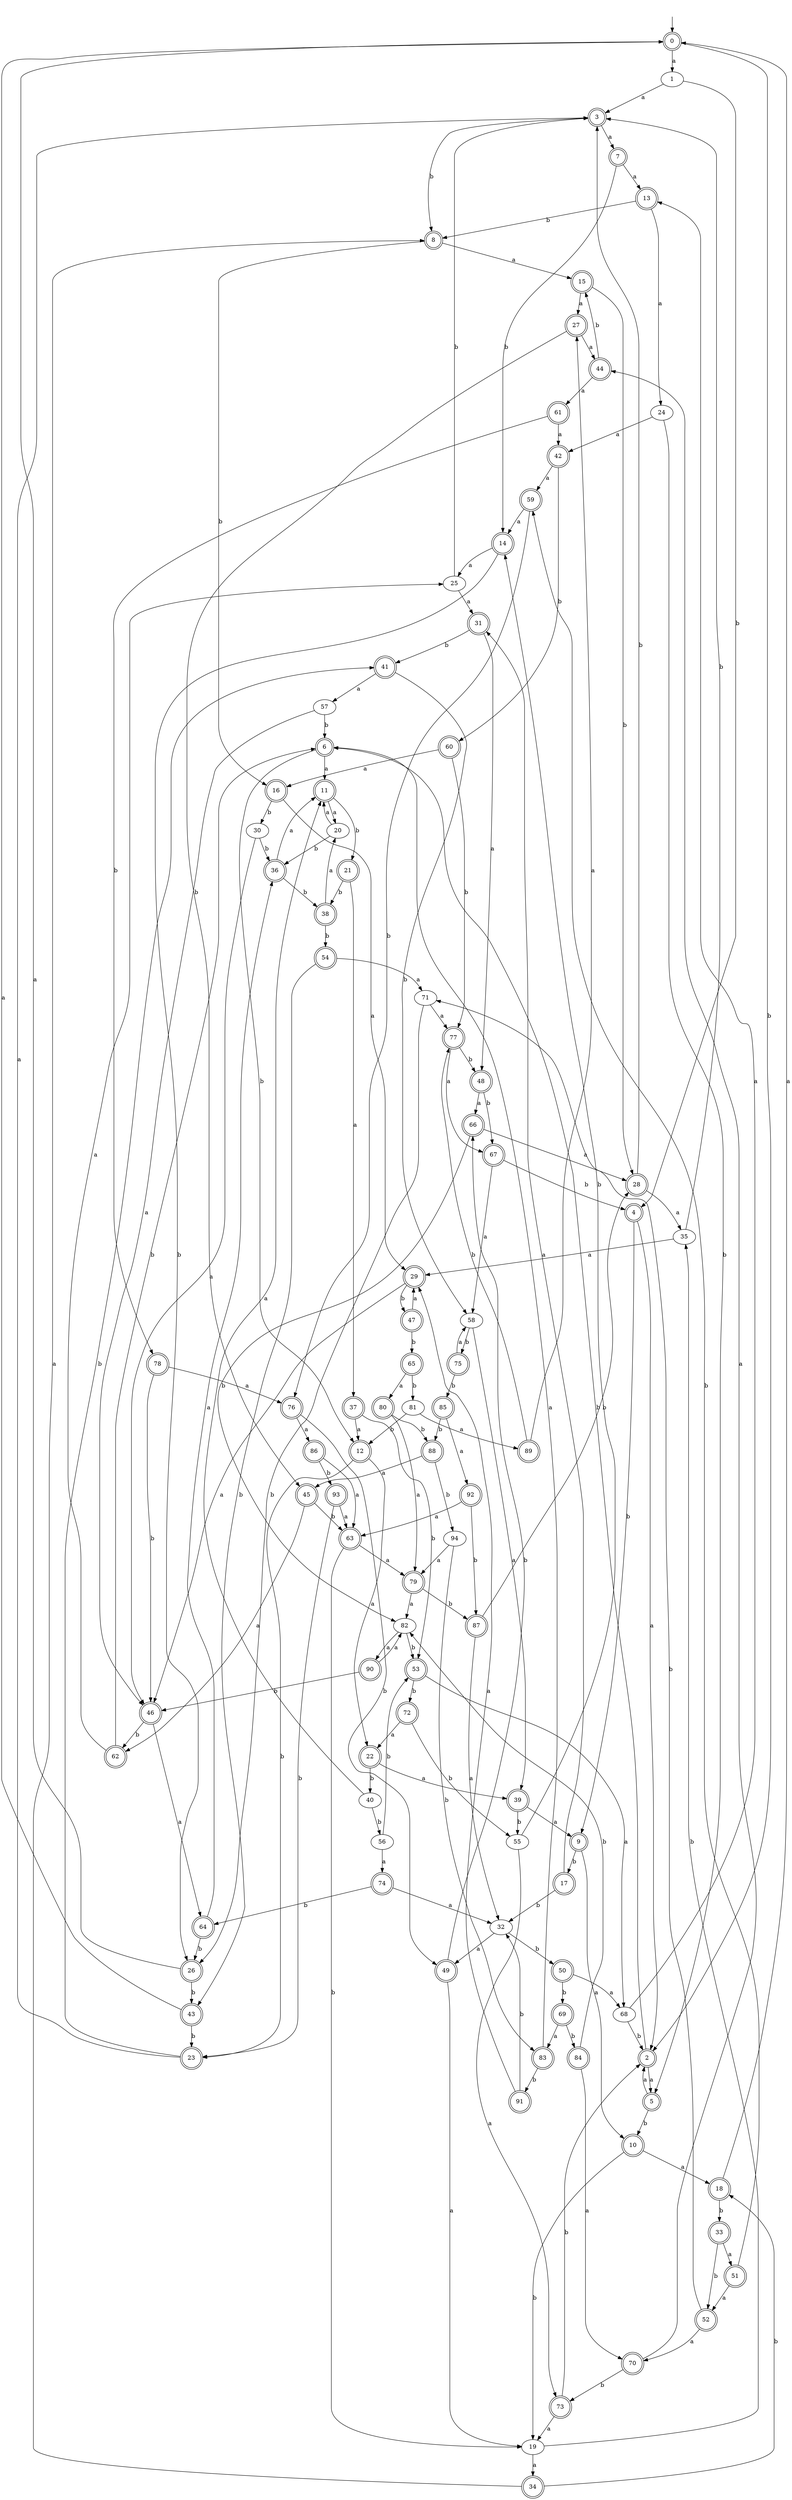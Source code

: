 digraph RandomDFA {
  __start0 [label="", shape=none];
  __start0 -> 0 [label=""];
  0 [shape=circle] [shape=doublecircle]
  0 -> 1 [label="a"]
  0 -> 2 [label="b"]
  1
  1 -> 3 [label="a"]
  1 -> 4 [label="b"]
  2 [shape=doublecircle]
  2 -> 5 [label="a"]
  2 -> 6 [label="b"]
  3 [shape=doublecircle]
  3 -> 7 [label="a"]
  3 -> 8 [label="b"]
  4 [shape=doublecircle]
  4 -> 2 [label="a"]
  4 -> 9 [label="b"]
  5 [shape=doublecircle]
  5 -> 2 [label="a"]
  5 -> 10 [label="b"]
  6 [shape=doublecircle]
  6 -> 11 [label="a"]
  6 -> 12 [label="b"]
  7 [shape=doublecircle]
  7 -> 13 [label="a"]
  7 -> 14 [label="b"]
  8 [shape=doublecircle]
  8 -> 15 [label="a"]
  8 -> 16 [label="b"]
  9 [shape=doublecircle]
  9 -> 10 [label="a"]
  9 -> 17 [label="b"]
  10 [shape=doublecircle]
  10 -> 18 [label="a"]
  10 -> 19 [label="b"]
  11 [shape=doublecircle]
  11 -> 20 [label="a"]
  11 -> 21 [label="b"]
  12 [shape=doublecircle]
  12 -> 22 [label="a"]
  12 -> 23 [label="b"]
  13 [shape=doublecircle]
  13 -> 24 [label="a"]
  13 -> 8 [label="b"]
  14 [shape=doublecircle]
  14 -> 25 [label="a"]
  14 -> 26 [label="b"]
  15 [shape=doublecircle]
  15 -> 27 [label="a"]
  15 -> 28 [label="b"]
  16 [shape=doublecircle]
  16 -> 29 [label="a"]
  16 -> 30 [label="b"]
  17 [shape=doublecircle]
  17 -> 31 [label="a"]
  17 -> 32 [label="b"]
  18 [shape=doublecircle]
  18 -> 0 [label="a"]
  18 -> 33 [label="b"]
  19
  19 -> 34 [label="a"]
  19 -> 35 [label="b"]
  20
  20 -> 11 [label="a"]
  20 -> 36 [label="b"]
  21 [shape=doublecircle]
  21 -> 37 [label="a"]
  21 -> 38 [label="b"]
  22 [shape=doublecircle]
  22 -> 39 [label="a"]
  22 -> 40 [label="b"]
  23 [shape=doublecircle]
  23 -> 3 [label="a"]
  23 -> 41 [label="b"]
  24
  24 -> 42 [label="a"]
  24 -> 5 [label="b"]
  25
  25 -> 31 [label="a"]
  25 -> 3 [label="b"]
  26 [shape=doublecircle]
  26 -> 0 [label="a"]
  26 -> 43 [label="b"]
  27 [shape=doublecircle]
  27 -> 44 [label="a"]
  27 -> 45 [label="b"]
  28 [shape=doublecircle]
  28 -> 35 [label="a"]
  28 -> 3 [label="b"]
  29 [shape=doublecircle]
  29 -> 46 [label="a"]
  29 -> 47 [label="b"]
  30
  30 -> 46 [label="a"]
  30 -> 36 [label="b"]
  31 [shape=doublecircle]
  31 -> 48 [label="a"]
  31 -> 41 [label="b"]
  32
  32 -> 49 [label="a"]
  32 -> 50 [label="b"]
  33 [shape=doublecircle]
  33 -> 51 [label="a"]
  33 -> 52 [label="b"]
  34 [shape=doublecircle]
  34 -> 8 [label="a"]
  34 -> 18 [label="b"]
  35
  35 -> 29 [label="a"]
  35 -> 3 [label="b"]
  36 [shape=doublecircle]
  36 -> 11 [label="a"]
  36 -> 38 [label="b"]
  37 [shape=doublecircle]
  37 -> 12 [label="a"]
  37 -> 53 [label="b"]
  38 [shape=doublecircle]
  38 -> 20 [label="a"]
  38 -> 54 [label="b"]
  39 [shape=doublecircle]
  39 -> 9 [label="a"]
  39 -> 55 [label="b"]
  40
  40 -> 11 [label="a"]
  40 -> 56 [label="b"]
  41 [shape=doublecircle]
  41 -> 57 [label="a"]
  41 -> 58 [label="b"]
  42 [shape=doublecircle]
  42 -> 59 [label="a"]
  42 -> 60 [label="b"]
  43 [shape=doublecircle]
  43 -> 0 [label="a"]
  43 -> 23 [label="b"]
  44 [shape=doublecircle]
  44 -> 61 [label="a"]
  44 -> 15 [label="b"]
  45 [shape=doublecircle]
  45 -> 62 [label="a"]
  45 -> 63 [label="b"]
  46 [shape=doublecircle]
  46 -> 64 [label="a"]
  46 -> 62 [label="b"]
  47 [shape=doublecircle]
  47 -> 29 [label="a"]
  47 -> 65 [label="b"]
  48 [shape=doublecircle]
  48 -> 66 [label="a"]
  48 -> 67 [label="b"]
  49 [shape=doublecircle]
  49 -> 19 [label="a"]
  49 -> 66 [label="b"]
  50 [shape=doublecircle]
  50 -> 68 [label="a"]
  50 -> 69 [label="b"]
  51 [shape=doublecircle]
  51 -> 52 [label="a"]
  51 -> 59 [label="b"]
  52 [shape=doublecircle]
  52 -> 70 [label="a"]
  52 -> 71 [label="b"]
  53 [shape=doublecircle]
  53 -> 68 [label="a"]
  53 -> 72 [label="b"]
  54 [shape=doublecircle]
  54 -> 71 [label="a"]
  54 -> 43 [label="b"]
  55
  55 -> 73 [label="a"]
  55 -> 14 [label="b"]
  56
  56 -> 74 [label="a"]
  56 -> 53 [label="b"]
  57
  57 -> 46 [label="a"]
  57 -> 6 [label="b"]
  58
  58 -> 39 [label="a"]
  58 -> 75 [label="b"]
  59 [shape=doublecircle]
  59 -> 14 [label="a"]
  59 -> 76 [label="b"]
  60 [shape=doublecircle]
  60 -> 16 [label="a"]
  60 -> 77 [label="b"]
  61 [shape=doublecircle]
  61 -> 42 [label="a"]
  61 -> 78 [label="b"]
  62 [shape=doublecircle]
  62 -> 25 [label="a"]
  62 -> 6 [label="b"]
  63 [shape=doublecircle]
  63 -> 79 [label="a"]
  63 -> 19 [label="b"]
  64 [shape=doublecircle]
  64 -> 36 [label="a"]
  64 -> 26 [label="b"]
  65 [shape=doublecircle]
  65 -> 80 [label="a"]
  65 -> 81 [label="b"]
  66 [shape=doublecircle]
  66 -> 28 [label="a"]
  66 -> 82 [label="b"]
  67 [shape=doublecircle]
  67 -> 58 [label="a"]
  67 -> 4 [label="b"]
  68
  68 -> 13 [label="a"]
  68 -> 2 [label="b"]
  69 [shape=doublecircle]
  69 -> 83 [label="a"]
  69 -> 84 [label="b"]
  70 [shape=doublecircle]
  70 -> 44 [label="a"]
  70 -> 73 [label="b"]
  71
  71 -> 77 [label="a"]
  71 -> 26 [label="b"]
  72 [shape=doublecircle]
  72 -> 22 [label="a"]
  72 -> 55 [label="b"]
  73 [shape=doublecircle]
  73 -> 19 [label="a"]
  73 -> 2 [label="b"]
  74 [shape=doublecircle]
  74 -> 32 [label="a"]
  74 -> 64 [label="b"]
  75 [shape=doublecircle]
  75 -> 58 [label="a"]
  75 -> 85 [label="b"]
  76 [shape=doublecircle]
  76 -> 86 [label="a"]
  76 -> 49 [label="b"]
  77 [shape=doublecircle]
  77 -> 67 [label="a"]
  77 -> 48 [label="b"]
  78 [shape=doublecircle]
  78 -> 76 [label="a"]
  78 -> 46 [label="b"]
  79 [shape=doublecircle]
  79 -> 82 [label="a"]
  79 -> 87 [label="b"]
  80 [shape=doublecircle]
  80 -> 79 [label="a"]
  80 -> 88 [label="b"]
  81
  81 -> 89 [label="a"]
  81 -> 12 [label="b"]
  82
  82 -> 90 [label="a"]
  82 -> 53 [label="b"]
  83 [shape=doublecircle]
  83 -> 6 [label="a"]
  83 -> 91 [label="b"]
  84 [shape=doublecircle]
  84 -> 70 [label="a"]
  84 -> 82 [label="b"]
  85 [shape=doublecircle]
  85 -> 92 [label="a"]
  85 -> 88 [label="b"]
  86 [shape=doublecircle]
  86 -> 63 [label="a"]
  86 -> 93 [label="b"]
  87 [shape=doublecircle]
  87 -> 32 [label="a"]
  87 -> 28 [label="b"]
  88 [shape=doublecircle]
  88 -> 45 [label="a"]
  88 -> 94 [label="b"]
  89 [shape=doublecircle]
  89 -> 27 [label="a"]
  89 -> 77 [label="b"]
  90 [shape=doublecircle]
  90 -> 82 [label="a"]
  90 -> 46 [label="b"]
  91 [shape=doublecircle]
  91 -> 29 [label="a"]
  91 -> 32 [label="b"]
  92 [shape=doublecircle]
  92 -> 63 [label="a"]
  92 -> 87 [label="b"]
  93 [shape=doublecircle]
  93 -> 63 [label="a"]
  93 -> 23 [label="b"]
  94
  94 -> 79 [label="a"]
  94 -> 83 [label="b"]
}
